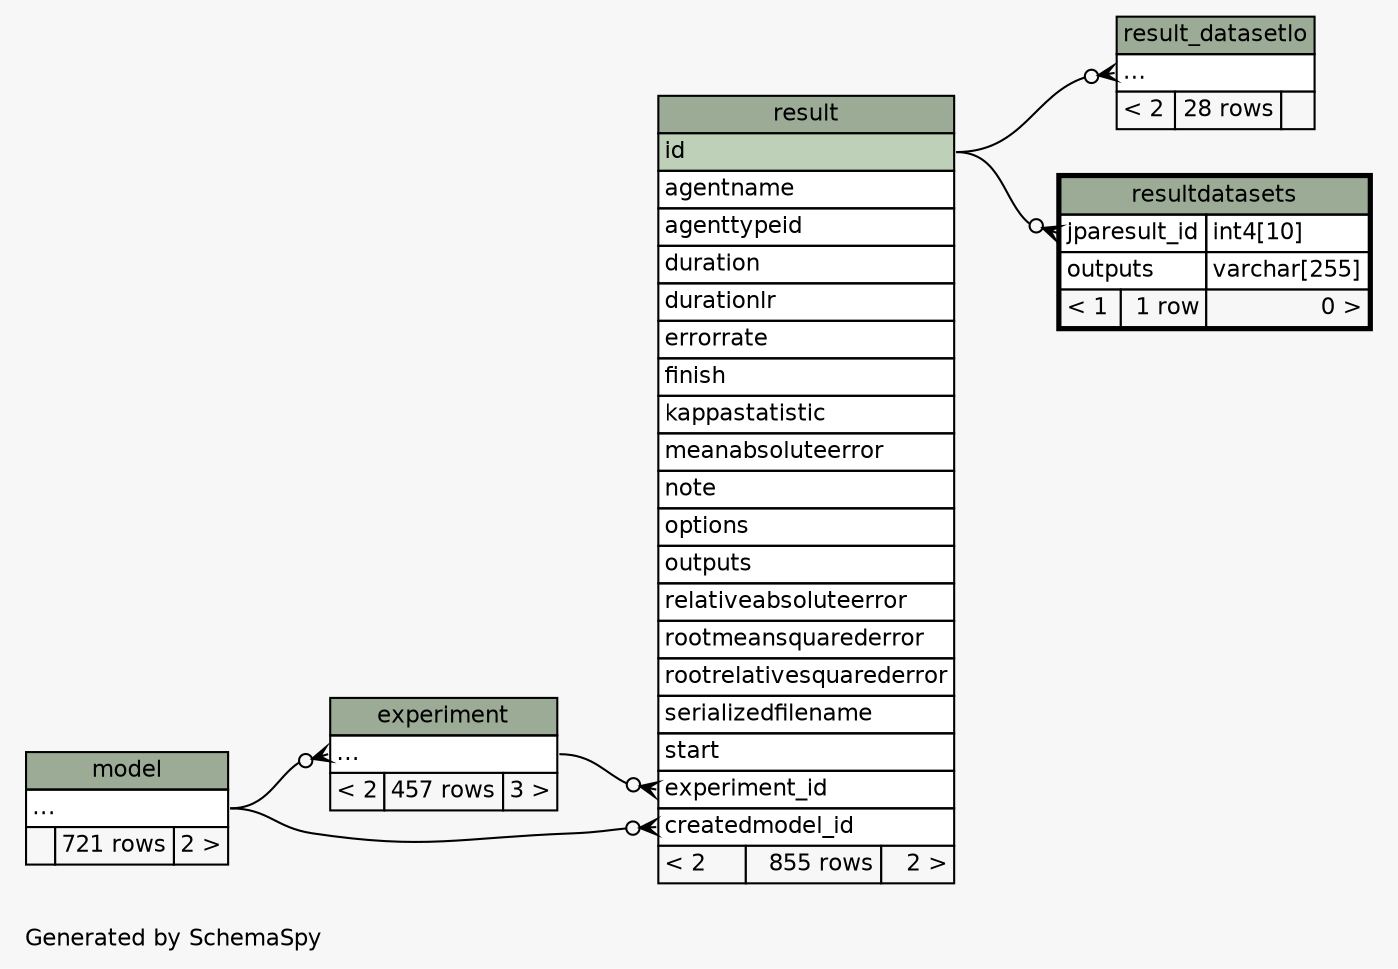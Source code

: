 // dot 2.38.0 on Mac OS X 10.9.4
// SchemaSpy rev 590
digraph "twoDegreesRelationshipsDiagram" {
  graph [
    rankdir="RL"
    bgcolor="#f7f7f7"
    label="\nGenerated by SchemaSpy"
    labeljust="l"
    nodesep="0.18"
    ranksep="0.46"
    fontname="Helvetica"
    fontsize="11"
  ];
  node [
    fontname="Helvetica"
    fontsize="11"
    shape="plaintext"
  ];
  edge [
    arrowsize="0.8"
  ];
  "experiment":"elipses":w -> "model":"elipses":e [arrowhead=none dir=back arrowtail=crowodot];
  "result":"createdmodel_id":w -> "model":"elipses":e [arrowhead=none dir=back arrowtail=crowodot];
  "result":"experiment_id":w -> "experiment":"elipses":e [arrowhead=none dir=back arrowtail=crowodot];
  "result_datasetlo":"elipses":w -> "result":"id":e [arrowhead=none dir=back arrowtail=crowodot];
  "resultdatasets":"jparesult_id":w -> "result":"id":e [arrowhead=none dir=back arrowtail=crowodot];
  "experiment" [
    label=<
    <TABLE BORDER="0" CELLBORDER="1" CELLSPACING="0" BGCOLOR="#ffffff">
      <TR><TD COLSPAN="3" BGCOLOR="#9bab96" ALIGN="CENTER">experiment</TD></TR>
      <TR><TD PORT="elipses" COLSPAN="3" ALIGN="LEFT">...</TD></TR>
      <TR><TD ALIGN="LEFT" BGCOLOR="#f7f7f7">&lt; 2</TD><TD ALIGN="RIGHT" BGCOLOR="#f7f7f7">457 rows</TD><TD ALIGN="RIGHT" BGCOLOR="#f7f7f7">3 &gt;</TD></TR>
    </TABLE>>
    URL="experiment.html"
    tooltip="experiment"
  ];
  "model" [
    label=<
    <TABLE BORDER="0" CELLBORDER="1" CELLSPACING="0" BGCOLOR="#ffffff">
      <TR><TD COLSPAN="3" BGCOLOR="#9bab96" ALIGN="CENTER">model</TD></TR>
      <TR><TD PORT="elipses" COLSPAN="3" ALIGN="LEFT">...</TD></TR>
      <TR><TD ALIGN="LEFT" BGCOLOR="#f7f7f7">  </TD><TD ALIGN="RIGHT" BGCOLOR="#f7f7f7">721 rows</TD><TD ALIGN="RIGHT" BGCOLOR="#f7f7f7">2 &gt;</TD></TR>
    </TABLE>>
    URL="model.html"
    tooltip="model"
  ];
  "result" [
    label=<
    <TABLE BORDER="0" CELLBORDER="1" CELLSPACING="0" BGCOLOR="#ffffff">
      <TR><TD COLSPAN="3" BGCOLOR="#9bab96" ALIGN="CENTER">result</TD></TR>
      <TR><TD PORT="id" COLSPAN="3" BGCOLOR="#bed1b8" ALIGN="LEFT">id</TD></TR>
      <TR><TD PORT="agentname" COLSPAN="3" ALIGN="LEFT">agentname</TD></TR>
      <TR><TD PORT="agenttypeid" COLSPAN="3" ALIGN="LEFT">agenttypeid</TD></TR>
      <TR><TD PORT="duration" COLSPAN="3" ALIGN="LEFT">duration</TD></TR>
      <TR><TD PORT="durationlr" COLSPAN="3" ALIGN="LEFT">durationlr</TD></TR>
      <TR><TD PORT="errorrate" COLSPAN="3" ALIGN="LEFT">errorrate</TD></TR>
      <TR><TD PORT="finish" COLSPAN="3" ALIGN="LEFT">finish</TD></TR>
      <TR><TD PORT="kappastatistic" COLSPAN="3" ALIGN="LEFT">kappastatistic</TD></TR>
      <TR><TD PORT="meanabsoluteerror" COLSPAN="3" ALIGN="LEFT">meanabsoluteerror</TD></TR>
      <TR><TD PORT="note" COLSPAN="3" ALIGN="LEFT">note</TD></TR>
      <TR><TD PORT="options" COLSPAN="3" ALIGN="LEFT">options</TD></TR>
      <TR><TD PORT="outputs" COLSPAN="3" ALIGN="LEFT">outputs</TD></TR>
      <TR><TD PORT="relativeabsoluteerror" COLSPAN="3" ALIGN="LEFT">relativeabsoluteerror</TD></TR>
      <TR><TD PORT="rootmeansquarederror" COLSPAN="3" ALIGN="LEFT">rootmeansquarederror</TD></TR>
      <TR><TD PORT="rootrelativesquarederror" COLSPAN="3" ALIGN="LEFT">rootrelativesquarederror</TD></TR>
      <TR><TD PORT="serializedfilename" COLSPAN="3" ALIGN="LEFT">serializedfilename</TD></TR>
      <TR><TD PORT="start" COLSPAN="3" ALIGN="LEFT">start</TD></TR>
      <TR><TD PORT="experiment_id" COLSPAN="3" ALIGN="LEFT">experiment_id</TD></TR>
      <TR><TD PORT="createdmodel_id" COLSPAN="3" ALIGN="LEFT">createdmodel_id</TD></TR>
      <TR><TD ALIGN="LEFT" BGCOLOR="#f7f7f7">&lt; 2</TD><TD ALIGN="RIGHT" BGCOLOR="#f7f7f7">855 rows</TD><TD ALIGN="RIGHT" BGCOLOR="#f7f7f7">2 &gt;</TD></TR>
    </TABLE>>
    URL="result.html"
    tooltip="result"
  ];
  "result_datasetlo" [
    label=<
    <TABLE BORDER="0" CELLBORDER="1" CELLSPACING="0" BGCOLOR="#ffffff">
      <TR><TD COLSPAN="3" BGCOLOR="#9bab96" ALIGN="CENTER">result_datasetlo</TD></TR>
      <TR><TD PORT="elipses" COLSPAN="3" ALIGN="LEFT">...</TD></TR>
      <TR><TD ALIGN="LEFT" BGCOLOR="#f7f7f7">&lt; 2</TD><TD ALIGN="RIGHT" BGCOLOR="#f7f7f7">28 rows</TD><TD ALIGN="RIGHT" BGCOLOR="#f7f7f7">  </TD></TR>
    </TABLE>>
    URL="result_datasetlo.html"
    tooltip="result_datasetlo"
  ];
  "resultdatasets" [
    label=<
    <TABLE BORDER="2" CELLBORDER="1" CELLSPACING="0" BGCOLOR="#ffffff">
      <TR><TD COLSPAN="3" BGCOLOR="#9bab96" ALIGN="CENTER">resultdatasets</TD></TR>
      <TR><TD PORT="jparesult_id" COLSPAN="2" ALIGN="LEFT">jparesult_id</TD><TD PORT="jparesult_id.type" ALIGN="LEFT">int4[10]</TD></TR>
      <TR><TD PORT="outputs" COLSPAN="2" ALIGN="LEFT">outputs</TD><TD PORT="outputs.type" ALIGN="LEFT">varchar[255]</TD></TR>
      <TR><TD ALIGN="LEFT" BGCOLOR="#f7f7f7">&lt; 1</TD><TD ALIGN="RIGHT" BGCOLOR="#f7f7f7">1 row</TD><TD ALIGN="RIGHT" BGCOLOR="#f7f7f7">0 &gt;</TD></TR>
    </TABLE>>
    URL="resultdatasets.html"
    tooltip="resultdatasets"
  ];
}

